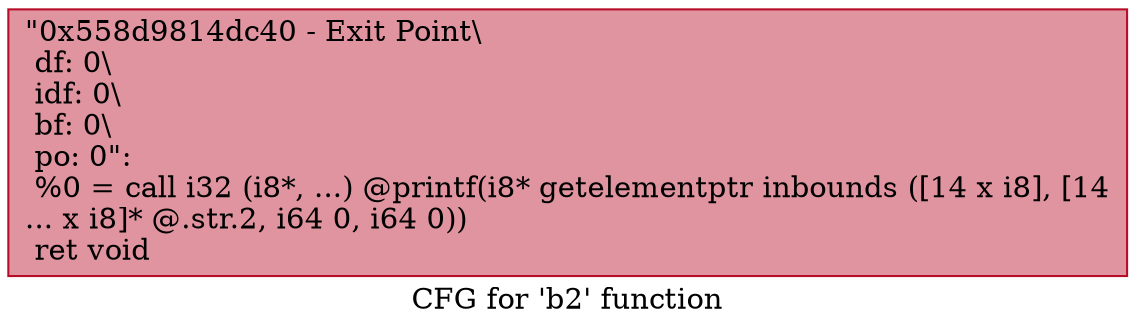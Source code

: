digraph "CFG for 'b2' function" {
	label="CFG for 'b2' function";

	Node0x558d9814dc40 [shape=record,color="#b70d28ff", style=filled, fillcolor="#b70d2870",label="{\"0x558d9814dc40 - Exit Point\\\l df: 0\\\l idf: 0\\\l bf: 0\\\l po: 0\":\l  %0 = call i32 (i8*, ...) @printf(i8* getelementptr inbounds ([14 x i8], [14\l... x i8]* @.str.2, i64 0, i64 0))\l  ret void\l}"];
}
